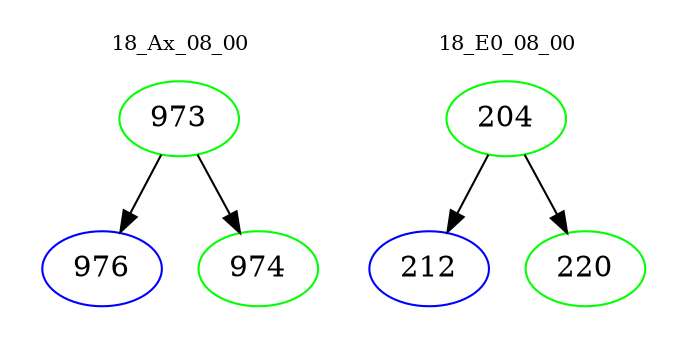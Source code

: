 digraph{
subgraph cluster_0 {
color = white
label = "18_Ax_08_00";
fontsize=10;
T0_973 [label="973", color="green"]
T0_973 -> T0_976 [color="black"]
T0_976 [label="976", color="blue"]
T0_973 -> T0_974 [color="black"]
T0_974 [label="974", color="green"]
}
subgraph cluster_1 {
color = white
label = "18_E0_08_00";
fontsize=10;
T1_204 [label="204", color="green"]
T1_204 -> T1_212 [color="black"]
T1_212 [label="212", color="blue"]
T1_204 -> T1_220 [color="black"]
T1_220 [label="220", color="green"]
}
}

